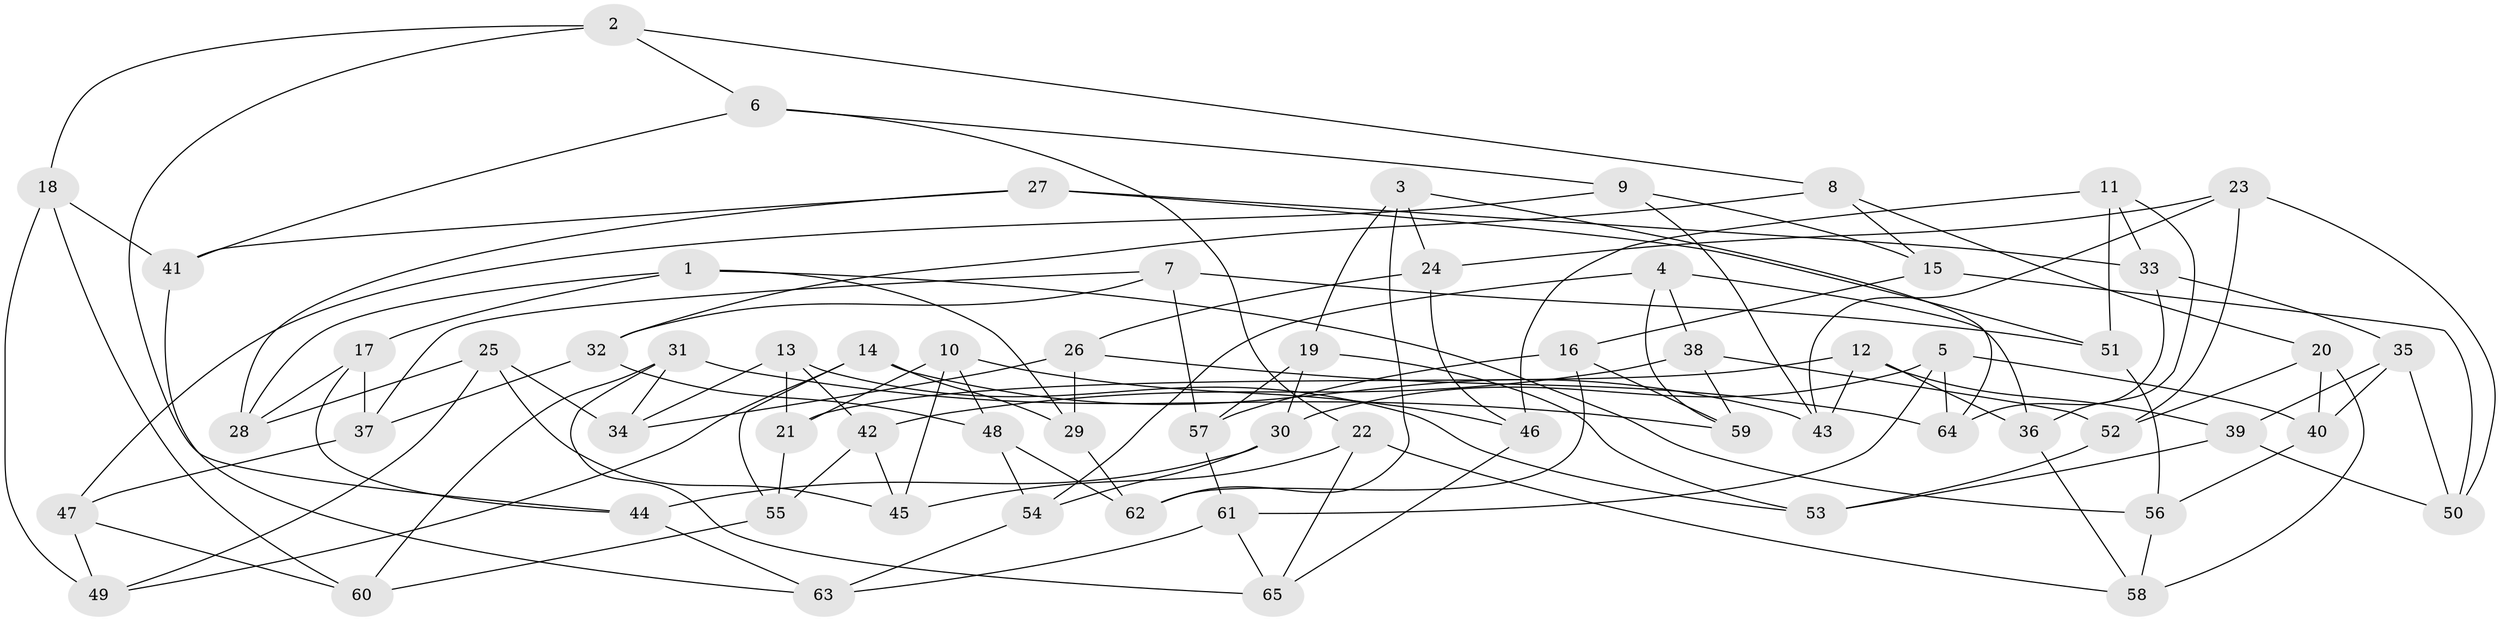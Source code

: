 // coarse degree distribution, {4: 0.15384615384615385, 7: 0.11538461538461539, 11: 0.038461538461538464, 6: 0.4230769230769231, 9: 0.07692307692307693, 5: 0.11538461538461539, 12: 0.038461538461538464, 3: 0.038461538461538464}
// Generated by graph-tools (version 1.1) at 2025/20/03/04/25 18:20:52]
// undirected, 65 vertices, 130 edges
graph export_dot {
graph [start="1"]
  node [color=gray90,style=filled];
  1;
  2;
  3;
  4;
  5;
  6;
  7;
  8;
  9;
  10;
  11;
  12;
  13;
  14;
  15;
  16;
  17;
  18;
  19;
  20;
  21;
  22;
  23;
  24;
  25;
  26;
  27;
  28;
  29;
  30;
  31;
  32;
  33;
  34;
  35;
  36;
  37;
  38;
  39;
  40;
  41;
  42;
  43;
  44;
  45;
  46;
  47;
  48;
  49;
  50;
  51;
  52;
  53;
  54;
  55;
  56;
  57;
  58;
  59;
  60;
  61;
  62;
  63;
  64;
  65;
  1 -- 28;
  1 -- 17;
  1 -- 56;
  1 -- 29;
  2 -- 8;
  2 -- 44;
  2 -- 18;
  2 -- 6;
  3 -- 64;
  3 -- 19;
  3 -- 62;
  3 -- 24;
  4 -- 59;
  4 -- 54;
  4 -- 38;
  4 -- 36;
  5 -- 64;
  5 -- 61;
  5 -- 40;
  5 -- 30;
  6 -- 9;
  6 -- 22;
  6 -- 41;
  7 -- 32;
  7 -- 51;
  7 -- 37;
  7 -- 57;
  8 -- 32;
  8 -- 15;
  8 -- 20;
  9 -- 43;
  9 -- 47;
  9 -- 15;
  10 -- 48;
  10 -- 45;
  10 -- 21;
  10 -- 46;
  11 -- 51;
  11 -- 33;
  11 -- 46;
  11 -- 36;
  12 -- 39;
  12 -- 21;
  12 -- 36;
  12 -- 43;
  13 -- 34;
  13 -- 42;
  13 -- 21;
  13 -- 53;
  14 -- 43;
  14 -- 55;
  14 -- 29;
  14 -- 49;
  15 -- 50;
  15 -- 16;
  16 -- 59;
  16 -- 62;
  16 -- 57;
  17 -- 37;
  17 -- 44;
  17 -- 28;
  18 -- 49;
  18 -- 41;
  18 -- 60;
  19 -- 57;
  19 -- 30;
  19 -- 53;
  20 -- 40;
  20 -- 52;
  20 -- 58;
  21 -- 55;
  22 -- 58;
  22 -- 65;
  22 -- 45;
  23 -- 24;
  23 -- 50;
  23 -- 43;
  23 -- 52;
  24 -- 46;
  24 -- 26;
  25 -- 49;
  25 -- 45;
  25 -- 34;
  25 -- 28;
  26 -- 29;
  26 -- 64;
  26 -- 34;
  27 -- 33;
  27 -- 51;
  27 -- 41;
  27 -- 28;
  29 -- 62;
  30 -- 54;
  30 -- 44;
  31 -- 59;
  31 -- 34;
  31 -- 65;
  31 -- 60;
  32 -- 48;
  32 -- 37;
  33 -- 64;
  33 -- 35;
  35 -- 50;
  35 -- 40;
  35 -- 39;
  36 -- 58;
  37 -- 47;
  38 -- 42;
  38 -- 59;
  38 -- 52;
  39 -- 53;
  39 -- 50;
  40 -- 56;
  41 -- 63;
  42 -- 45;
  42 -- 55;
  44 -- 63;
  46 -- 65;
  47 -- 60;
  47 -- 49;
  48 -- 62;
  48 -- 54;
  51 -- 56;
  52 -- 53;
  54 -- 63;
  55 -- 60;
  56 -- 58;
  57 -- 61;
  61 -- 63;
  61 -- 65;
}
